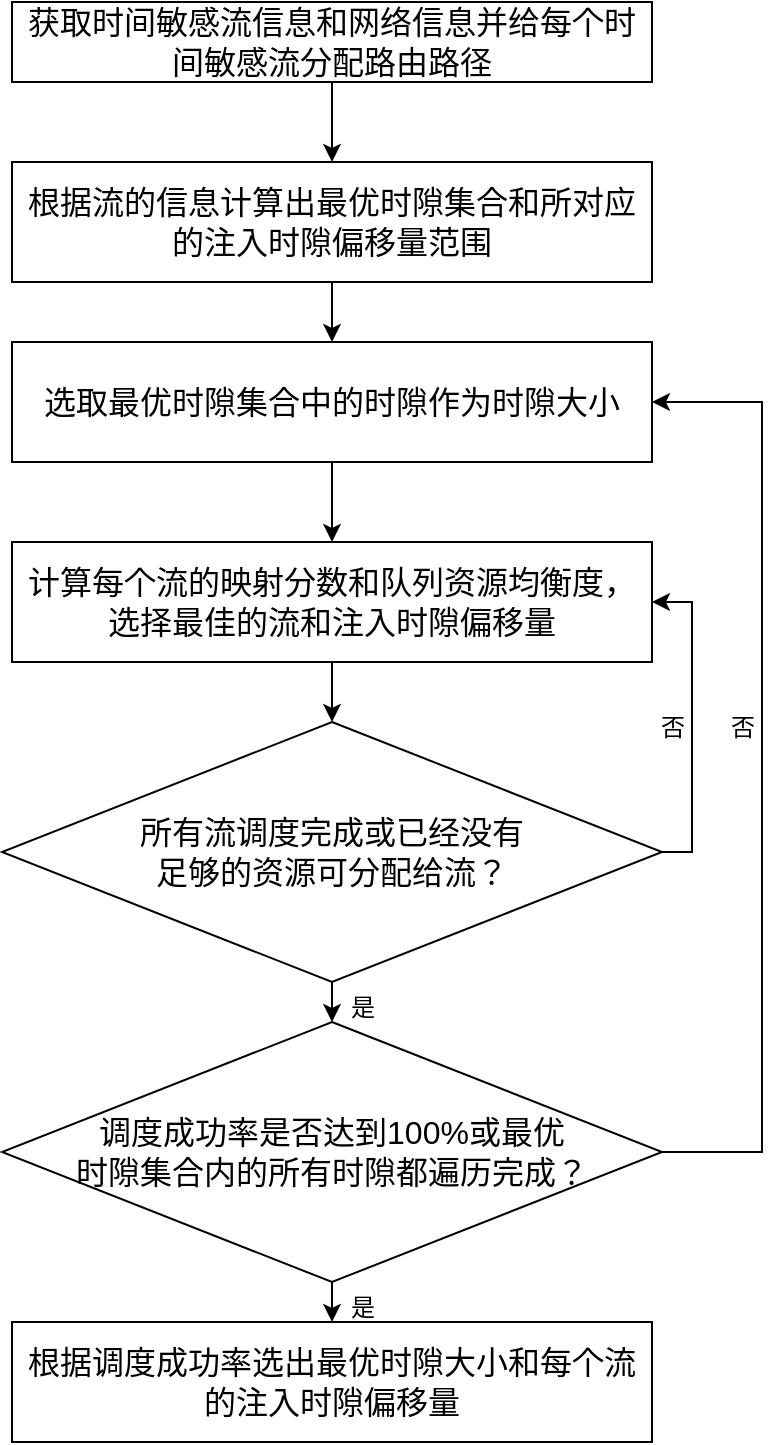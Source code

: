 <mxfile version="21.2.9" type="github">
  <diagram name="Page-1" id="kI8muQVpeAFegMSgDHn2">
    <mxGraphModel dx="1434" dy="699" grid="1" gridSize="10" guides="1" tooltips="1" connect="1" arrows="1" fold="1" page="1" pageScale="1" pageWidth="850" pageHeight="1100" background="none" math="0" shadow="0">
      <root>
        <mxCell id="0" />
        <mxCell id="1" parent="0" />
        <mxCell id="5gmfna6zymh3SkpaLjyI-1" style="edgeStyle=orthogonalEdgeStyle;rounded=0;orthogonalLoop=1;jettySize=auto;html=1;exitX=0.5;exitY=1;exitDx=0;exitDy=0;entryX=0.5;entryY=0;entryDx=0;entryDy=0;" edge="1" parent="1" source="xZrWV2Vu18TWaGDWnjMu-1" target="xZrWV2Vu18TWaGDWnjMu-4">
          <mxGeometry relative="1" as="geometry" />
        </mxCell>
        <mxCell id="xZrWV2Vu18TWaGDWnjMu-1" value="&lt;font face=&quot;Times New Roman&quot; style=&quot;font-size: 16px;&quot;&gt;获取时间敏感流信息和网络信息并给每个时间敏感流分配路由路径&lt;/font&gt;" style="rounded=0;whiteSpace=wrap;html=1;" parent="1" vertex="1">
          <mxGeometry x="75" y="50" width="320" height="40" as="geometry" />
        </mxCell>
        <mxCell id="5gmfna6zymh3SkpaLjyI-3" style="edgeStyle=orthogonalEdgeStyle;rounded=0;orthogonalLoop=1;jettySize=auto;html=1;exitX=0.5;exitY=1;exitDx=0;exitDy=0;entryX=0.5;entryY=0;entryDx=0;entryDy=0;" edge="1" parent="1" source="xZrWV2Vu18TWaGDWnjMu-4" target="5gmfna6zymh3SkpaLjyI-2">
          <mxGeometry relative="1" as="geometry" />
        </mxCell>
        <mxCell id="xZrWV2Vu18TWaGDWnjMu-4" value="&lt;font face=&quot;Times New Roman&quot; style=&quot;font-size: 16px;&quot;&gt;根据流的信息计算出最优时隙集合和所对应的注入时隙偏移量范围&lt;/font&gt;" style="whiteSpace=wrap;html=1;rounded=0;" parent="1" vertex="1">
          <mxGeometry x="75" y="130" width="320" height="60" as="geometry" />
        </mxCell>
        <mxCell id="xZrWV2Vu18TWaGDWnjMu-10" value="&lt;font face=&quot;Times New Roman&quot;&gt;&lt;span style=&quot;font-size: 16px;&quot;&gt;根据调度成功率选出最优时隙大小和每个流的注入时隙偏移量&lt;/span&gt;&lt;/font&gt;" style="whiteSpace=wrap;html=1;rounded=0;" parent="1" vertex="1">
          <mxGeometry x="75" y="710" width="320" height="60" as="geometry" />
        </mxCell>
        <mxCell id="5gmfna6zymh3SkpaLjyI-8" style="edgeStyle=orthogonalEdgeStyle;rounded=0;orthogonalLoop=1;jettySize=auto;html=1;exitX=0.5;exitY=1;exitDx=0;exitDy=0;entryX=0.5;entryY=0;entryDx=0;entryDy=0;" edge="1" parent="1" source="8Rt1c0fbSjUeua72rSzs-1" target="xZrWV2Vu18TWaGDWnjMu-10">
          <mxGeometry relative="1" as="geometry" />
        </mxCell>
        <mxCell id="5gmfna6zymh3SkpaLjyI-10" style="edgeStyle=orthogonalEdgeStyle;rounded=0;orthogonalLoop=1;jettySize=auto;html=1;exitX=1;exitY=0.5;exitDx=0;exitDy=0;entryX=1;entryY=0.5;entryDx=0;entryDy=0;" edge="1" parent="1" source="8Rt1c0fbSjUeua72rSzs-1" target="5gmfna6zymh3SkpaLjyI-2">
          <mxGeometry relative="1" as="geometry">
            <Array as="points">
              <mxPoint x="450" y="625" />
              <mxPoint x="450" y="250" />
            </Array>
          </mxGeometry>
        </mxCell>
        <mxCell id="8Rt1c0fbSjUeua72rSzs-1" value="&lt;font style=&quot;font-size: 16px;&quot;&gt;调度成功率是否达到100%或最优&lt;br&gt;时隙集合内的所有时隙都遍历完成？&lt;br&gt;&lt;/font&gt;" style="rhombus;whiteSpace=wrap;html=1;" parent="1" vertex="1">
          <mxGeometry x="70" y="560" width="330" height="130" as="geometry" />
        </mxCell>
        <mxCell id="5gmfna6zymh3SkpaLjyI-6" style="edgeStyle=orthogonalEdgeStyle;rounded=0;orthogonalLoop=1;jettySize=auto;html=1;exitX=0.5;exitY=1;exitDx=0;exitDy=0;entryX=0.5;entryY=0;entryDx=0;entryDy=0;" edge="1" parent="1" source="IRLqJ2pNZONShnlgTzD9-1" target="5gmfna6zymh3SkpaLjyI-4">
          <mxGeometry relative="1" as="geometry" />
        </mxCell>
        <mxCell id="IRLqJ2pNZONShnlgTzD9-1" value="&lt;font style=&quot;font-size: 16px;&quot;&gt;计算每个流的映射分数和队列资源均衡度，选择最佳的流和注入时隙偏移量&lt;/font&gt;" style="rounded=0;whiteSpace=wrap;html=1;" parent="1" vertex="1">
          <mxGeometry x="75" y="320" width="320" height="60" as="geometry" />
        </mxCell>
        <mxCell id="5gmfna6zymh3SkpaLjyI-5" style="edgeStyle=orthogonalEdgeStyle;rounded=0;orthogonalLoop=1;jettySize=auto;html=1;exitX=0.5;exitY=1;exitDx=0;exitDy=0;entryX=0.5;entryY=0;entryDx=0;entryDy=0;" edge="1" parent="1" source="5gmfna6zymh3SkpaLjyI-2" target="IRLqJ2pNZONShnlgTzD9-1">
          <mxGeometry relative="1" as="geometry" />
        </mxCell>
        <mxCell id="5gmfna6zymh3SkpaLjyI-2" value="&lt;font face=&quot;Times New Roman&quot;&gt;&lt;span style=&quot;font-size: 16px;&quot;&gt;选取最优时隙集合中的时隙作为时隙大小&lt;/span&gt;&lt;/font&gt;" style="whiteSpace=wrap;html=1;rounded=0;" vertex="1" parent="1">
          <mxGeometry x="75" y="220" width="320" height="60" as="geometry" />
        </mxCell>
        <mxCell id="5gmfna6zymh3SkpaLjyI-7" style="edgeStyle=orthogonalEdgeStyle;rounded=0;orthogonalLoop=1;jettySize=auto;html=1;exitX=0.5;exitY=1;exitDx=0;exitDy=0;entryX=0.5;entryY=0;entryDx=0;entryDy=0;" edge="1" parent="1" source="5gmfna6zymh3SkpaLjyI-4" target="8Rt1c0fbSjUeua72rSzs-1">
          <mxGeometry relative="1" as="geometry" />
        </mxCell>
        <mxCell id="5gmfna6zymh3SkpaLjyI-9" style="edgeStyle=orthogonalEdgeStyle;rounded=0;orthogonalLoop=1;jettySize=auto;html=1;entryX=1;entryY=0.5;entryDx=0;entryDy=0;" edge="1" parent="1" source="5gmfna6zymh3SkpaLjyI-4" target="IRLqJ2pNZONShnlgTzD9-1">
          <mxGeometry relative="1" as="geometry">
            <Array as="points">
              <mxPoint x="415" y="475" />
              <mxPoint x="415" y="350" />
            </Array>
          </mxGeometry>
        </mxCell>
        <mxCell id="5gmfna6zymh3SkpaLjyI-4" value="&lt;font style=&quot;font-size: 16px;&quot;&gt;所有流调度完成或已经没有&lt;br&gt;足够的资源可分配给流？&lt;/font&gt;" style="rhombus;whiteSpace=wrap;html=1;" vertex="1" parent="1">
          <mxGeometry x="70" y="410" width="330" height="130" as="geometry" />
        </mxCell>
        <mxCell id="5gmfna6zymh3SkpaLjyI-12" value="是" style="text;html=1;align=center;verticalAlign=middle;resizable=0;points=[];autosize=1;strokeColor=none;fillColor=none;" vertex="1" parent="1">
          <mxGeometry x="230" y="538" width="40" height="30" as="geometry" />
        </mxCell>
        <mxCell id="5gmfna6zymh3SkpaLjyI-13" value="否" style="text;html=1;align=center;verticalAlign=middle;resizable=0;points=[];autosize=1;strokeColor=none;fillColor=none;" vertex="1" parent="1">
          <mxGeometry x="385" y="398" width="40" height="30" as="geometry" />
        </mxCell>
        <mxCell id="5gmfna6zymh3SkpaLjyI-14" value="否" style="text;html=1;align=center;verticalAlign=middle;resizable=0;points=[];autosize=1;strokeColor=none;fillColor=none;" vertex="1" parent="1">
          <mxGeometry x="420" y="398" width="40" height="30" as="geometry" />
        </mxCell>
        <mxCell id="5gmfna6zymh3SkpaLjyI-15" value="是" style="text;html=1;align=center;verticalAlign=middle;resizable=0;points=[];autosize=1;strokeColor=none;fillColor=none;" vertex="1" parent="1">
          <mxGeometry x="230" y="688" width="40" height="30" as="geometry" />
        </mxCell>
      </root>
    </mxGraphModel>
  </diagram>
</mxfile>
